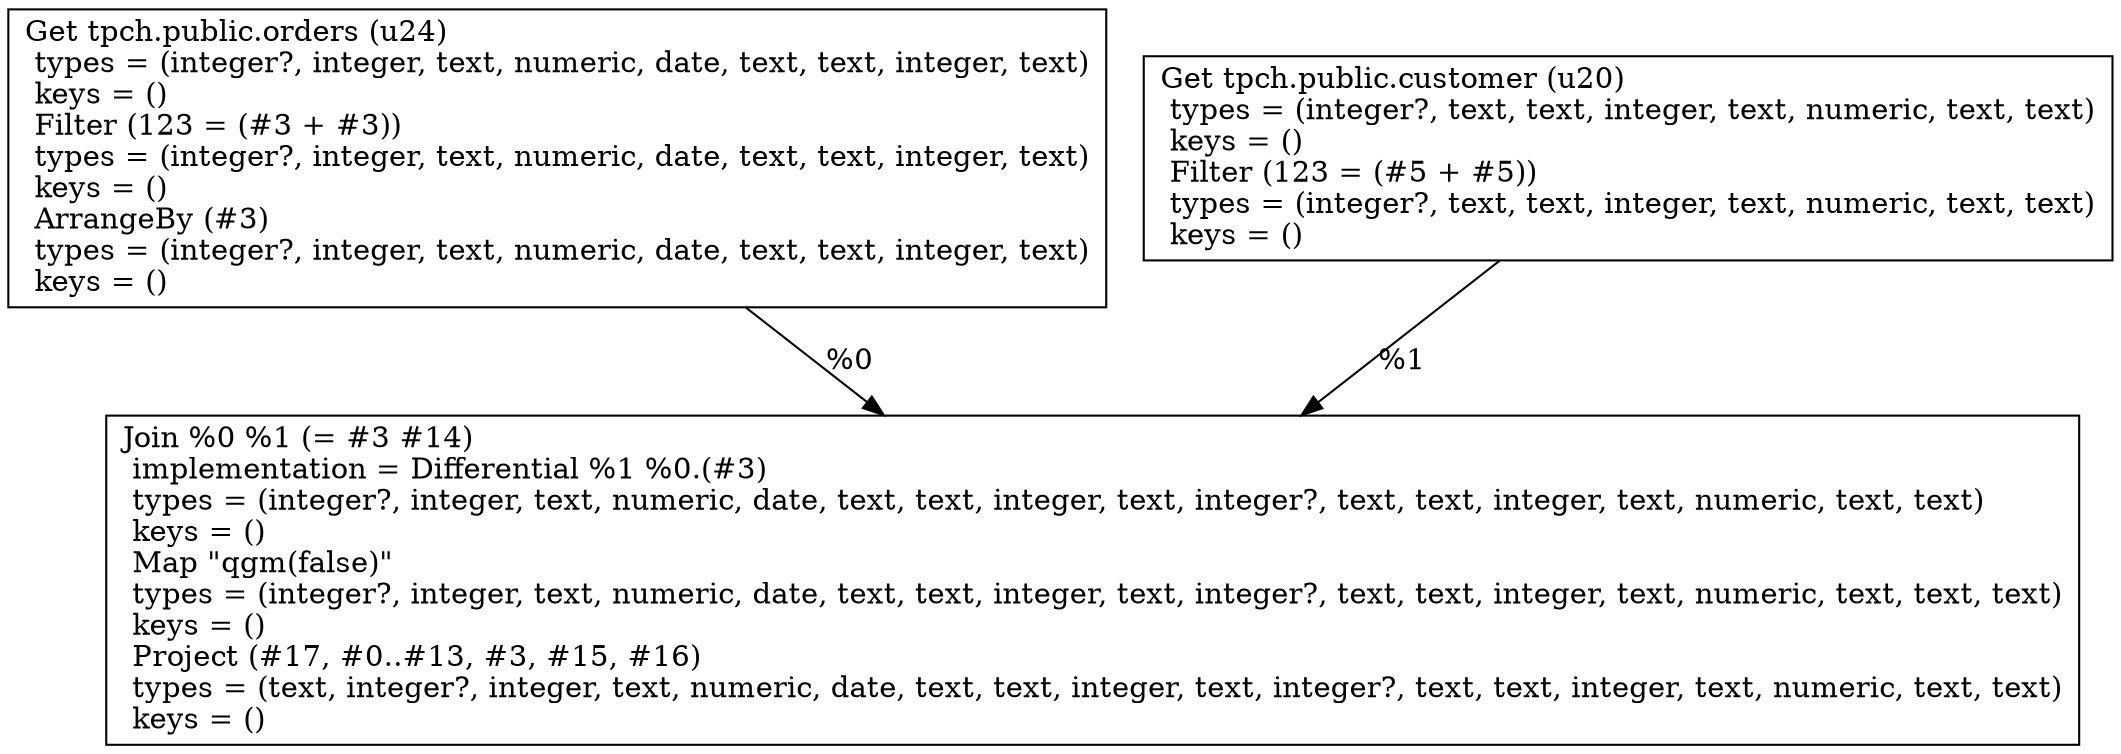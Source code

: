 digraph G {
    node0 [shape = record, label=" Get tpch.public.orders (u24)\l  types = (integer?, integer, text, numeric, date, text, text, integer, text)\l  keys = ()\l Filter (123 = (#3 + #3))\l  types = (integer?, integer, text, numeric, date, text, text, integer, text)\l  keys = ()\l ArrangeBy (#3)\l  types = (integer?, integer, text, numeric, date, text, text, integer, text)\l  keys = ()\l"]
    node1 [shape = record, label=" Get tpch.public.customer (u20)\l  types = (integer?, text, text, integer, text, numeric, text, text)\l  keys = ()\l Filter (123 = (#5 + #5))\l  types = (integer?, text, text, integer, text, numeric, text, text)\l  keys = ()\l"]
    node2 [shape = record, label=" Join %0 %1 (= #3 #14)\l  implementation = Differential %1 %0.(#3)\l  types = (integer?, integer, text, numeric, date, text, text, integer, text, integer?, text, text, integer, text, numeric, text, text)\l  keys = ()\l Map \"qgm(false)\"\l  types = (integer?, integer, text, numeric, date, text, text, integer, text, integer?, text, text, integer, text, numeric, text, text, text)\l  keys = ()\l Project (#17, #0..#13, #3, #15, #16)\l  types = (text, integer?, integer, text, numeric, date, text, text, integer, text, integer?, text, text, integer, text, numeric, text, text)\l  keys = ()\l"]
    node0 -> node2 [label = "%0\l"]
    node1 -> node2 [label = "%1\l"]
}
